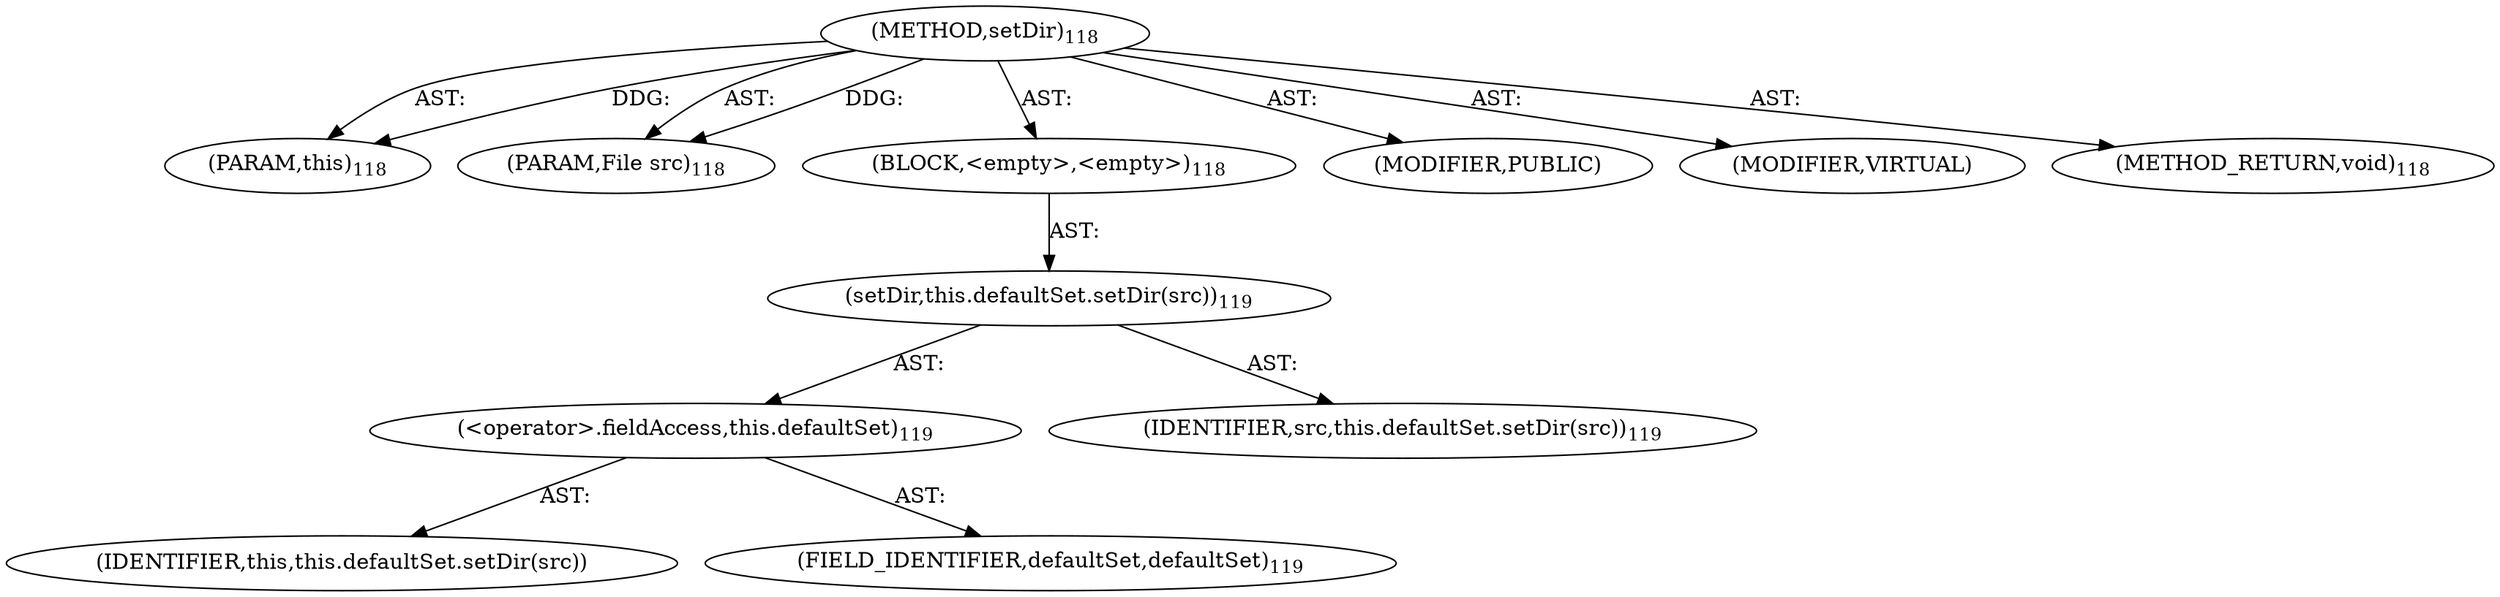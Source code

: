 digraph "setDir" {  
"111669149699" [label = <(METHOD,setDir)<SUB>118</SUB>> ]
"115964117004" [label = <(PARAM,this)<SUB>118</SUB>> ]
"115964117005" [label = <(PARAM,File src)<SUB>118</SUB>> ]
"25769803779" [label = <(BLOCK,&lt;empty&gt;,&lt;empty&gt;)<SUB>118</SUB>> ]
"30064771092" [label = <(setDir,this.defaultSet.setDir(src))<SUB>119</SUB>> ]
"30064771093" [label = <(&lt;operator&gt;.fieldAccess,this.defaultSet)<SUB>119</SUB>> ]
"68719476773" [label = <(IDENTIFIER,this,this.defaultSet.setDir(src))> ]
"55834574853" [label = <(FIELD_IDENTIFIER,defaultSet,defaultSet)<SUB>119</SUB>> ]
"68719476774" [label = <(IDENTIFIER,src,this.defaultSet.setDir(src))<SUB>119</SUB>> ]
"133143986185" [label = <(MODIFIER,PUBLIC)> ]
"133143986186" [label = <(MODIFIER,VIRTUAL)> ]
"128849018883" [label = <(METHOD_RETURN,void)<SUB>118</SUB>> ]
  "111669149699" -> "115964117004"  [ label = "AST: "] 
  "111669149699" -> "115964117005"  [ label = "AST: "] 
  "111669149699" -> "25769803779"  [ label = "AST: "] 
  "111669149699" -> "133143986185"  [ label = "AST: "] 
  "111669149699" -> "133143986186"  [ label = "AST: "] 
  "111669149699" -> "128849018883"  [ label = "AST: "] 
  "25769803779" -> "30064771092"  [ label = "AST: "] 
  "30064771092" -> "30064771093"  [ label = "AST: "] 
  "30064771092" -> "68719476774"  [ label = "AST: "] 
  "30064771093" -> "68719476773"  [ label = "AST: "] 
  "30064771093" -> "55834574853"  [ label = "AST: "] 
  "111669149699" -> "115964117004"  [ label = "DDG: "] 
  "111669149699" -> "115964117005"  [ label = "DDG: "] 
}
